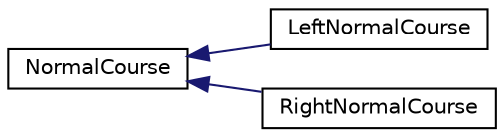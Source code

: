digraph "クラス階層図"
{
  edge [fontname="Helvetica",fontsize="10",labelfontname="Helvetica",labelfontsize="10"];
  node [fontname="Helvetica",fontsize="10",shape=record];
  rankdir="LR";
  Node0 [label="NormalCourse",height=0.2,width=0.4,color="black", fillcolor="white", style="filled",URL="$dd/d88/class_normal_course.html"];
  Node0 -> Node1 [dir="back",color="midnightblue",fontsize="10",style="solid",fontname="Helvetica"];
  Node1 [label="LeftNormalCourse",height=0.2,width=0.4,color="black", fillcolor="white", style="filled",URL="$d5/ddb/class_left_normal_course.html"];
  Node0 -> Node2 [dir="back",color="midnightblue",fontsize="10",style="solid",fontname="Helvetica"];
  Node2 [label="RightNormalCourse",height=0.2,width=0.4,color="black", fillcolor="white", style="filled",URL="$d4/d58/class_right_normal_course.html"];
}
